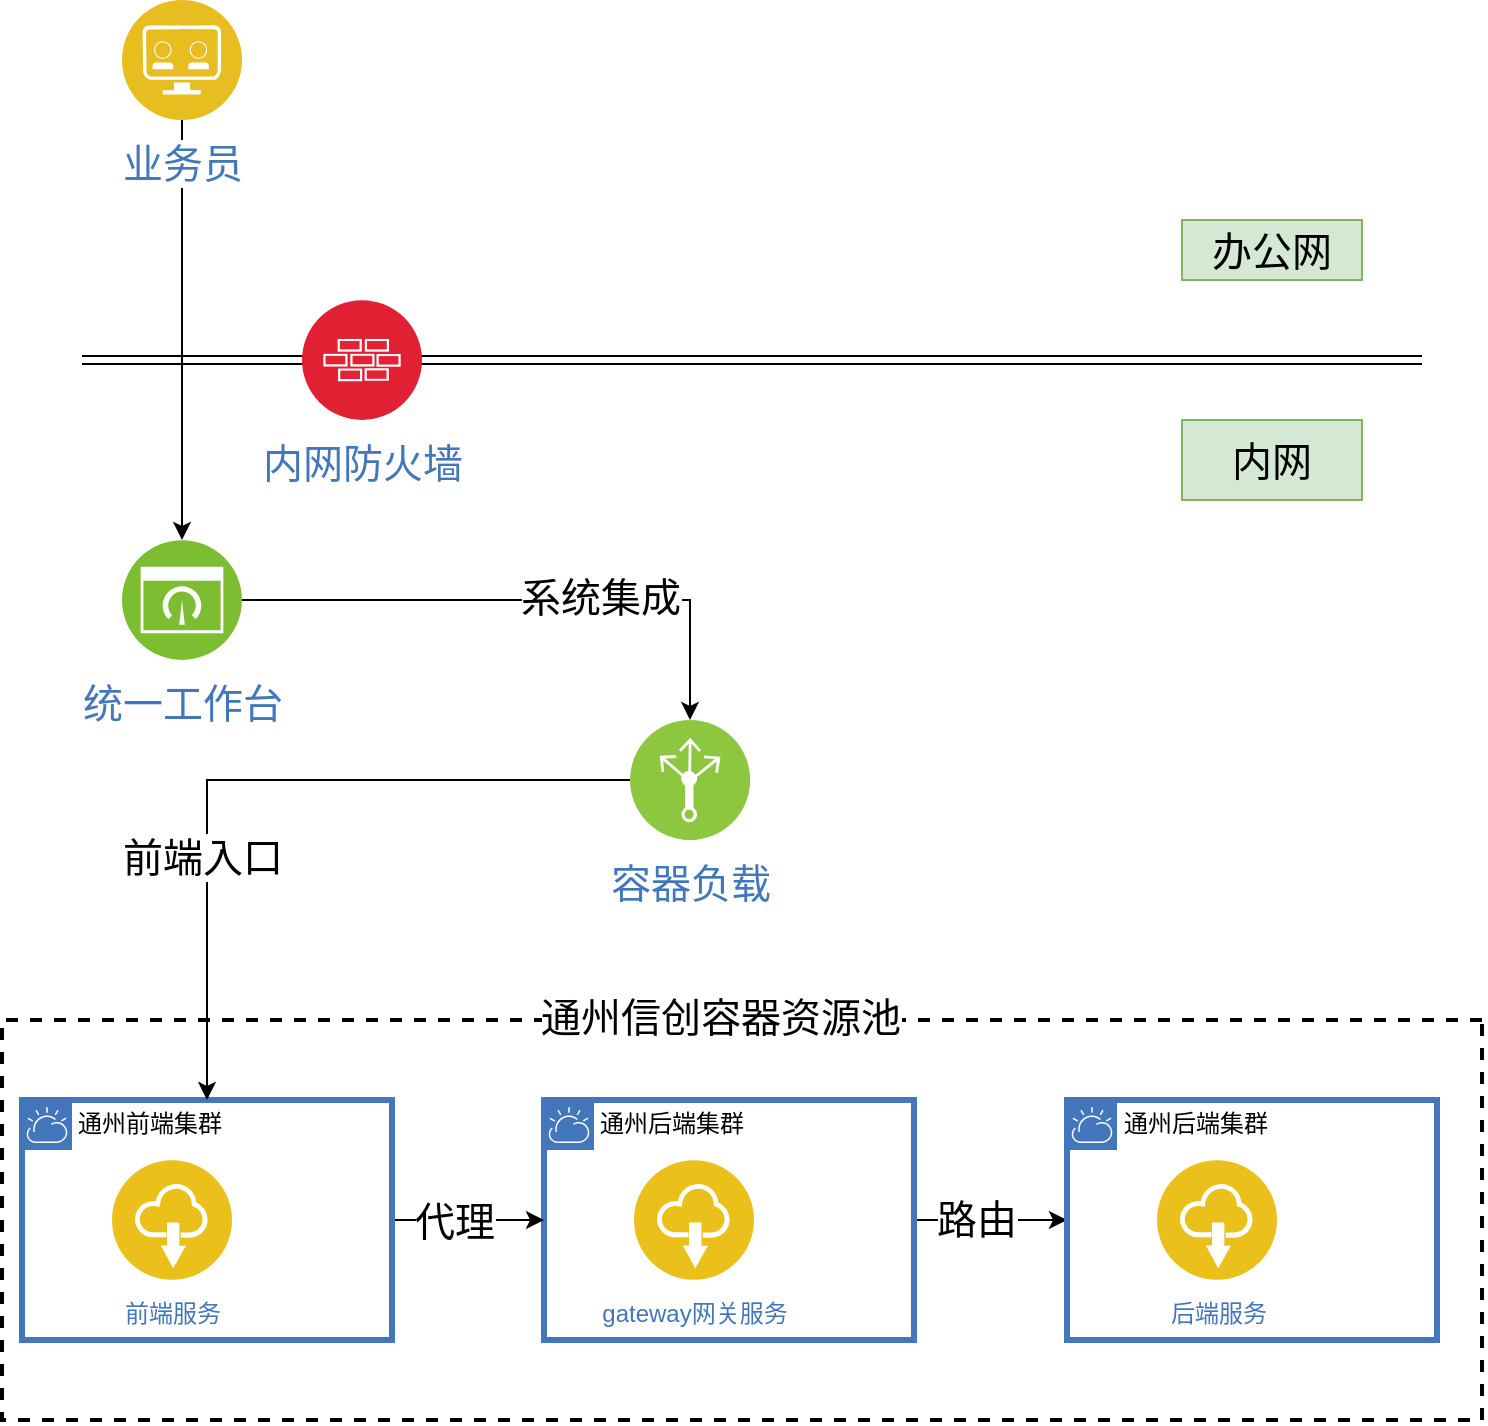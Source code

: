 <mxfile version="24.7.17">
  <diagram name="第 1 页" id="-5ZDSn6iOt7gDkgcBdYf">
    <mxGraphModel dx="1368" dy="790" grid="1" gridSize="10" guides="1" tooltips="1" connect="1" arrows="1" fold="1" page="1" pageScale="1" pageWidth="827" pageHeight="1169" background="#ffffff" math="0" shadow="0">
      <root>
        <mxCell id="0" />
        <mxCell id="1" parent="0" />
        <mxCell id="bsJ_sNEBP9lTQ6pW_iyW-12" value="" style="shape=link;html=1;rounded=0;" parent="1" edge="1">
          <mxGeometry width="100" relative="1" as="geometry">
            <mxPoint x="80" y="370" as="sourcePoint" />
            <mxPoint x="750" y="370" as="targetPoint" />
          </mxGeometry>
        </mxCell>
        <mxCell id="bsJ_sNEBP9lTQ6pW_iyW-14" value="&lt;font style=&quot;font-size: 20px;&quot;&gt;内网&lt;/font&gt;" style="text;html=1;align=center;verticalAlign=middle;whiteSpace=wrap;rounded=0;fillColor=#d5e8d4;strokeColor=#82b366;" parent="1" vertex="1">
          <mxGeometry x="630" y="400" width="90" height="40" as="geometry" />
        </mxCell>
        <mxCell id="bsJ_sNEBP9lTQ6pW_iyW-15" value="&lt;font style=&quot;font-size: 20px;&quot;&gt;内网防火墙&lt;/font&gt;" style="image;aspect=fixed;perimeter=ellipsePerimeter;html=1;align=center;shadow=0;dashed=0;fontColor=#4277BB;labelBackgroundColor=default;fontSize=12;spacingTop=3;image=img/lib/ibm/security/firewall.svg;" parent="1" vertex="1">
          <mxGeometry x="190" y="340" width="60" height="60" as="geometry" />
        </mxCell>
        <mxCell id="bsJ_sNEBP9lTQ6pW_iyW-33" value="" style="endArrow=none;dashed=1;html=1;rounded=0;strokeWidth=2;" parent="1" edge="1">
          <mxGeometry width="50" height="50" relative="1" as="geometry">
            <mxPoint x="780" y="700" as="sourcePoint" />
            <mxPoint x="780" y="700" as="targetPoint" />
            <Array as="points">
              <mxPoint x="40" y="700" />
              <mxPoint x="40" y="900" />
              <mxPoint x="780" y="900" />
            </Array>
          </mxGeometry>
        </mxCell>
        <mxCell id="bsJ_sNEBP9lTQ6pW_iyW-34" value="&lt;font style=&quot;font-size: 20px;&quot;&gt;通州信创容器资源池&lt;/font&gt;" style="edgeLabel;html=1;align=center;verticalAlign=middle;resizable=0;points=[];" parent="bsJ_sNEBP9lTQ6pW_iyW-33" vertex="1" connectable="0">
          <mxGeometry x="-0.594" y="-2" relative="1" as="geometry">
            <mxPoint as="offset" />
          </mxGeometry>
        </mxCell>
        <mxCell id="9YROANMSj2MLfyZYSRep-8" style="edgeStyle=orthogonalEdgeStyle;rounded=0;orthogonalLoop=1;jettySize=auto;html=1;" edge="1" parent="1" source="bsJ_sNEBP9lTQ6pW_iyW-35" target="bsJ_sNEBP9lTQ6pW_iyW-41">
          <mxGeometry relative="1" as="geometry" />
        </mxCell>
        <mxCell id="9YROANMSj2MLfyZYSRep-10" value="&lt;font style=&quot;font-size: 20px;&quot;&gt;路由&lt;/font&gt;" style="edgeLabel;html=1;align=center;verticalAlign=middle;resizable=0;points=[];" vertex="1" connectable="0" parent="9YROANMSj2MLfyZYSRep-8">
          <mxGeometry x="-0.2" y="1" relative="1" as="geometry">
            <mxPoint as="offset" />
          </mxGeometry>
        </mxCell>
        <mxCell id="bsJ_sNEBP9lTQ6pW_iyW-35" value="通州后端集群" style="shape=mxgraph.ibm.box;prType=cloud;fontStyle=0;verticalAlign=top;align=left;spacingLeft=32;spacingTop=4;fillColor=none;rounded=0;whiteSpace=wrap;html=1;strokeColor=#4376BB;strokeWidth=3;dashed=0;container=1;spacing=-4;collapsible=0;expand=0;recursiveResize=0;" parent="1" vertex="1">
          <mxGeometry x="311" y="740" width="185" height="120" as="geometry" />
        </mxCell>
        <mxCell id="bsJ_sNEBP9lTQ6pW_iyW-36" value="gateway网关服务" style="image;aspect=fixed;perimeter=ellipsePerimeter;html=1;align=center;shadow=0;dashed=0;fontColor=#4277BB;labelBackgroundColor=default;fontSize=12;spacingTop=3;image=img/lib/ibm/applications/saas_applications.svg;" parent="bsJ_sNEBP9lTQ6pW_iyW-35" vertex="1">
          <mxGeometry x="45" y="30" width="60" height="60" as="geometry" />
        </mxCell>
        <mxCell id="bsJ_sNEBP9lTQ6pW_iyW-41" value="通州后端集群" style="shape=mxgraph.ibm.box;prType=cloud;fontStyle=0;verticalAlign=top;align=left;spacingLeft=32;spacingTop=4;fillColor=none;rounded=0;whiteSpace=wrap;html=1;strokeColor=#4376BB;strokeWidth=3;dashed=0;container=1;spacing=-4;collapsible=0;expand=0;recursiveResize=0;" parent="1" vertex="1">
          <mxGeometry x="572.5" y="740" width="185" height="120" as="geometry" />
        </mxCell>
        <mxCell id="bsJ_sNEBP9lTQ6pW_iyW-42" value="后端服务" style="image;aspect=fixed;perimeter=ellipsePerimeter;html=1;align=center;shadow=0;dashed=0;fontColor=#4277BB;labelBackgroundColor=default;fontSize=12;spacingTop=3;image=img/lib/ibm/applications/saas_applications.svg;" parent="bsJ_sNEBP9lTQ6pW_iyW-41" vertex="1">
          <mxGeometry x="45" y="30" width="60" height="60" as="geometry" />
        </mxCell>
        <mxCell id="bsJ_sNEBP9lTQ6pW_iyW-47" value="&lt;font style=&quot;font-size: 20px;&quot;&gt;办公网&lt;/font&gt;" style="text;html=1;align=center;verticalAlign=middle;whiteSpace=wrap;rounded=0;fillColor=#d5e8d4;strokeColor=#82b366;" parent="1" vertex="1">
          <mxGeometry x="630" y="300" width="90" height="30" as="geometry" />
        </mxCell>
        <mxCell id="bsJ_sNEBP9lTQ6pW_iyW-52" style="edgeStyle=orthogonalEdgeStyle;rounded=0;orthogonalLoop=1;jettySize=auto;html=1;" parent="1" source="bsJ_sNEBP9lTQ6pW_iyW-48" target="9YROANMSj2MLfyZYSRep-12" edge="1">
          <mxGeometry relative="1" as="geometry">
            <mxPoint x="166.6" y="140" as="sourcePoint" />
            <mxPoint x="120.016" y="493.167" as="targetPoint" />
          </mxGeometry>
        </mxCell>
        <mxCell id="bsJ_sNEBP9lTQ6pW_iyW-48" value="&lt;font style=&quot;font-size: 20px;&quot;&gt;业务员&lt;/font&gt;" style="image;aspect=fixed;perimeter=ellipsePerimeter;html=1;align=center;shadow=0;dashed=0;fontColor=#4277BB;labelBackgroundColor=default;fontSize=12;spacingTop=3;image=img/lib/ibm/applications/api_developer_portal.svg;" parent="1" vertex="1">
          <mxGeometry x="100" y="190" width="60" height="60" as="geometry" />
        </mxCell>
        <mxCell id="9YROANMSj2MLfyZYSRep-7" style="edgeStyle=orthogonalEdgeStyle;rounded=0;orthogonalLoop=1;jettySize=auto;html=1;" edge="1" parent="1" source="9YROANMSj2MLfyZYSRep-1" target="bsJ_sNEBP9lTQ6pW_iyW-35">
          <mxGeometry relative="1" as="geometry" />
        </mxCell>
        <mxCell id="9YROANMSj2MLfyZYSRep-9" value="&lt;font style=&quot;font-size: 20px;&quot;&gt;代理&lt;/font&gt;" style="edgeLabel;html=1;align=center;verticalAlign=middle;resizable=0;points=[];" vertex="1" connectable="0" parent="9YROANMSj2MLfyZYSRep-7">
          <mxGeometry x="-0.2" y="-5" relative="1" as="geometry">
            <mxPoint y="-5" as="offset" />
          </mxGeometry>
        </mxCell>
        <mxCell id="9YROANMSj2MLfyZYSRep-1" value="通州前端集群" style="shape=mxgraph.ibm.box;prType=cloud;fontStyle=0;verticalAlign=top;align=left;spacingLeft=32;spacingTop=4;fillColor=none;rounded=0;whiteSpace=wrap;html=1;strokeColor=#4376BB;strokeWidth=3;dashed=0;container=1;spacing=-4;collapsible=0;expand=0;recursiveResize=0;" vertex="1" parent="1">
          <mxGeometry x="50" y="740" width="185" height="120" as="geometry" />
        </mxCell>
        <mxCell id="9YROANMSj2MLfyZYSRep-2" value="前端服务" style="image;aspect=fixed;perimeter=ellipsePerimeter;html=1;align=center;shadow=0;dashed=0;fontColor=#4277BB;labelBackgroundColor=default;fontSize=12;spacingTop=3;image=img/lib/ibm/applications/saas_applications.svg;" vertex="1" parent="9YROANMSj2MLfyZYSRep-1">
          <mxGeometry x="45" y="30" width="60" height="60" as="geometry" />
        </mxCell>
        <mxCell id="9YROANMSj2MLfyZYSRep-6" style="edgeStyle=orthogonalEdgeStyle;rounded=0;orthogonalLoop=1;jettySize=auto;html=1;" edge="1" parent="1" source="9YROANMSj2MLfyZYSRep-5" target="9YROANMSj2MLfyZYSRep-1">
          <mxGeometry relative="1" as="geometry" />
        </mxCell>
        <mxCell id="9YROANMSj2MLfyZYSRep-16" value="&lt;font style=&quot;font-size: 20px;&quot;&gt;前端入口&lt;/font&gt;" style="edgeLabel;html=1;align=center;verticalAlign=middle;resizable=0;points=[];" vertex="1" connectable="0" parent="9YROANMSj2MLfyZYSRep-6">
          <mxGeometry x="0.338" y="-3" relative="1" as="geometry">
            <mxPoint y="1" as="offset" />
          </mxGeometry>
        </mxCell>
        <mxCell id="9YROANMSj2MLfyZYSRep-5" value="&lt;font style=&quot;font-size: 20px;&quot;&gt;容器负载&lt;br&gt;&lt;/font&gt;" style="image;aspect=fixed;perimeter=ellipsePerimeter;html=1;align=center;shadow=0;dashed=0;fontColor=#4277BB;labelBackgroundColor=default;fontSize=12;spacingTop=3;image=img/lib/ibm/infrastructure/load_balancing_routing.svg;" vertex="1" parent="1">
          <mxGeometry x="354" y="550" width="60" height="60" as="geometry" />
        </mxCell>
        <mxCell id="9YROANMSj2MLfyZYSRep-14" style="edgeStyle=orthogonalEdgeStyle;rounded=0;orthogonalLoop=1;jettySize=auto;html=1;" edge="1" parent="1" source="9YROANMSj2MLfyZYSRep-12" target="9YROANMSj2MLfyZYSRep-5">
          <mxGeometry relative="1" as="geometry" />
        </mxCell>
        <mxCell id="9YROANMSj2MLfyZYSRep-15" value="&lt;font style=&quot;font-size: 20px;&quot;&gt;系统集成&lt;br&gt;&lt;/font&gt;" style="edgeLabel;html=1;align=center;verticalAlign=middle;resizable=0;points=[];" vertex="1" connectable="0" parent="9YROANMSj2MLfyZYSRep-14">
          <mxGeometry x="0.26" y="2" relative="1" as="geometry">
            <mxPoint as="offset" />
          </mxGeometry>
        </mxCell>
        <mxCell id="9YROANMSj2MLfyZYSRep-12" value="&lt;font style=&quot;font-size: 20px;&quot;&gt;统一工作台&lt;br&gt;&lt;/font&gt;" style="image;aspect=fixed;perimeter=ellipsePerimeter;html=1;align=center;shadow=0;dashed=0;fontColor=#4277BB;labelBackgroundColor=default;fontSize=12;spacingTop=3;image=img/lib/ibm/infrastructure/dashboard.svg;" vertex="1" parent="1">
          <mxGeometry x="100" y="460" width="60" height="60" as="geometry" />
        </mxCell>
      </root>
    </mxGraphModel>
  </diagram>
</mxfile>
